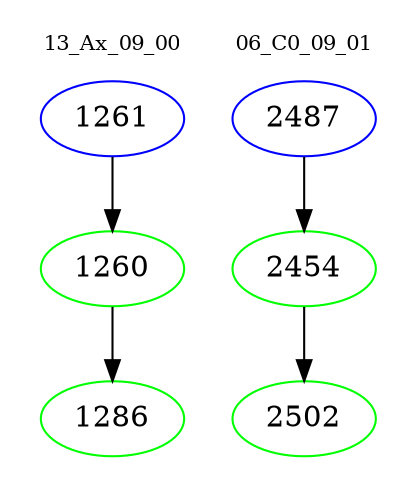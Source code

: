digraph{
subgraph cluster_0 {
color = white
label = "13_Ax_09_00";
fontsize=10;
T0_1261 [label="1261", color="blue"]
T0_1261 -> T0_1260 [color="black"]
T0_1260 [label="1260", color="green"]
T0_1260 -> T0_1286 [color="black"]
T0_1286 [label="1286", color="green"]
}
subgraph cluster_1 {
color = white
label = "06_C0_09_01";
fontsize=10;
T1_2487 [label="2487", color="blue"]
T1_2487 -> T1_2454 [color="black"]
T1_2454 [label="2454", color="green"]
T1_2454 -> T1_2502 [color="black"]
T1_2502 [label="2502", color="green"]
}
}
